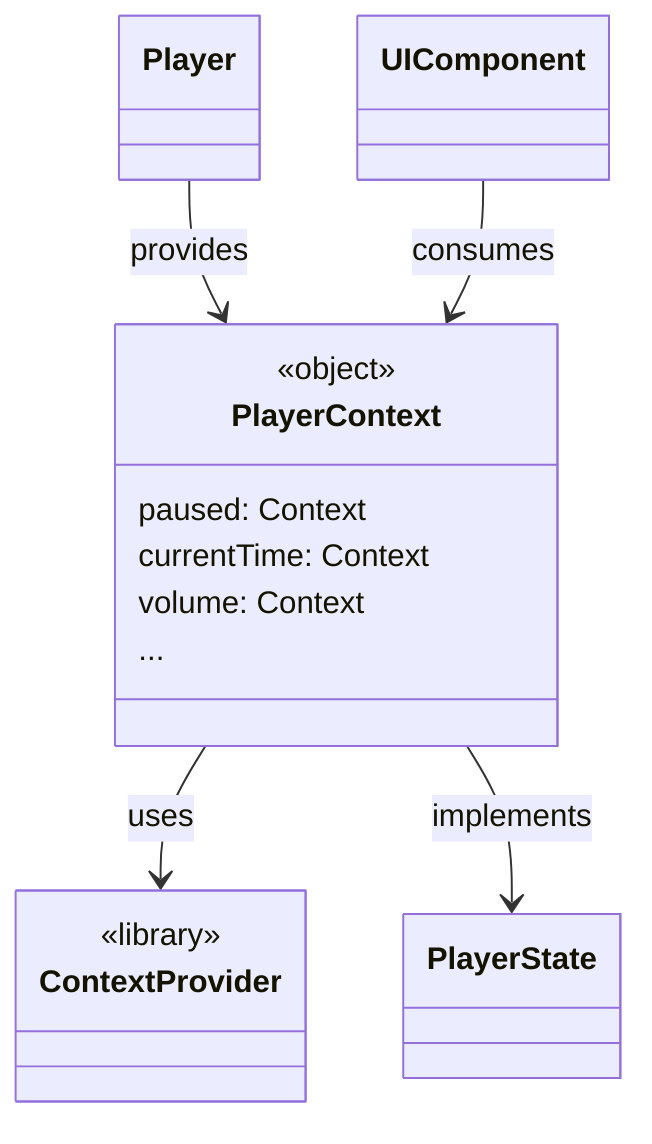 classDiagram

class PlayerState

class PlayerContext {
    <<object>>
    paused: Context<boolean>
    currentTime: Context<number>
    volume: Context<number>
    ...
}

class ContextProvider {
    <<library>>
}

PlayerContext --> ContextProvider: uses
PlayerContext --> PlayerState: implements

class Player

Player --> PlayerContext: provides

class UIComponent

UIComponent --> PlayerContext: consumes